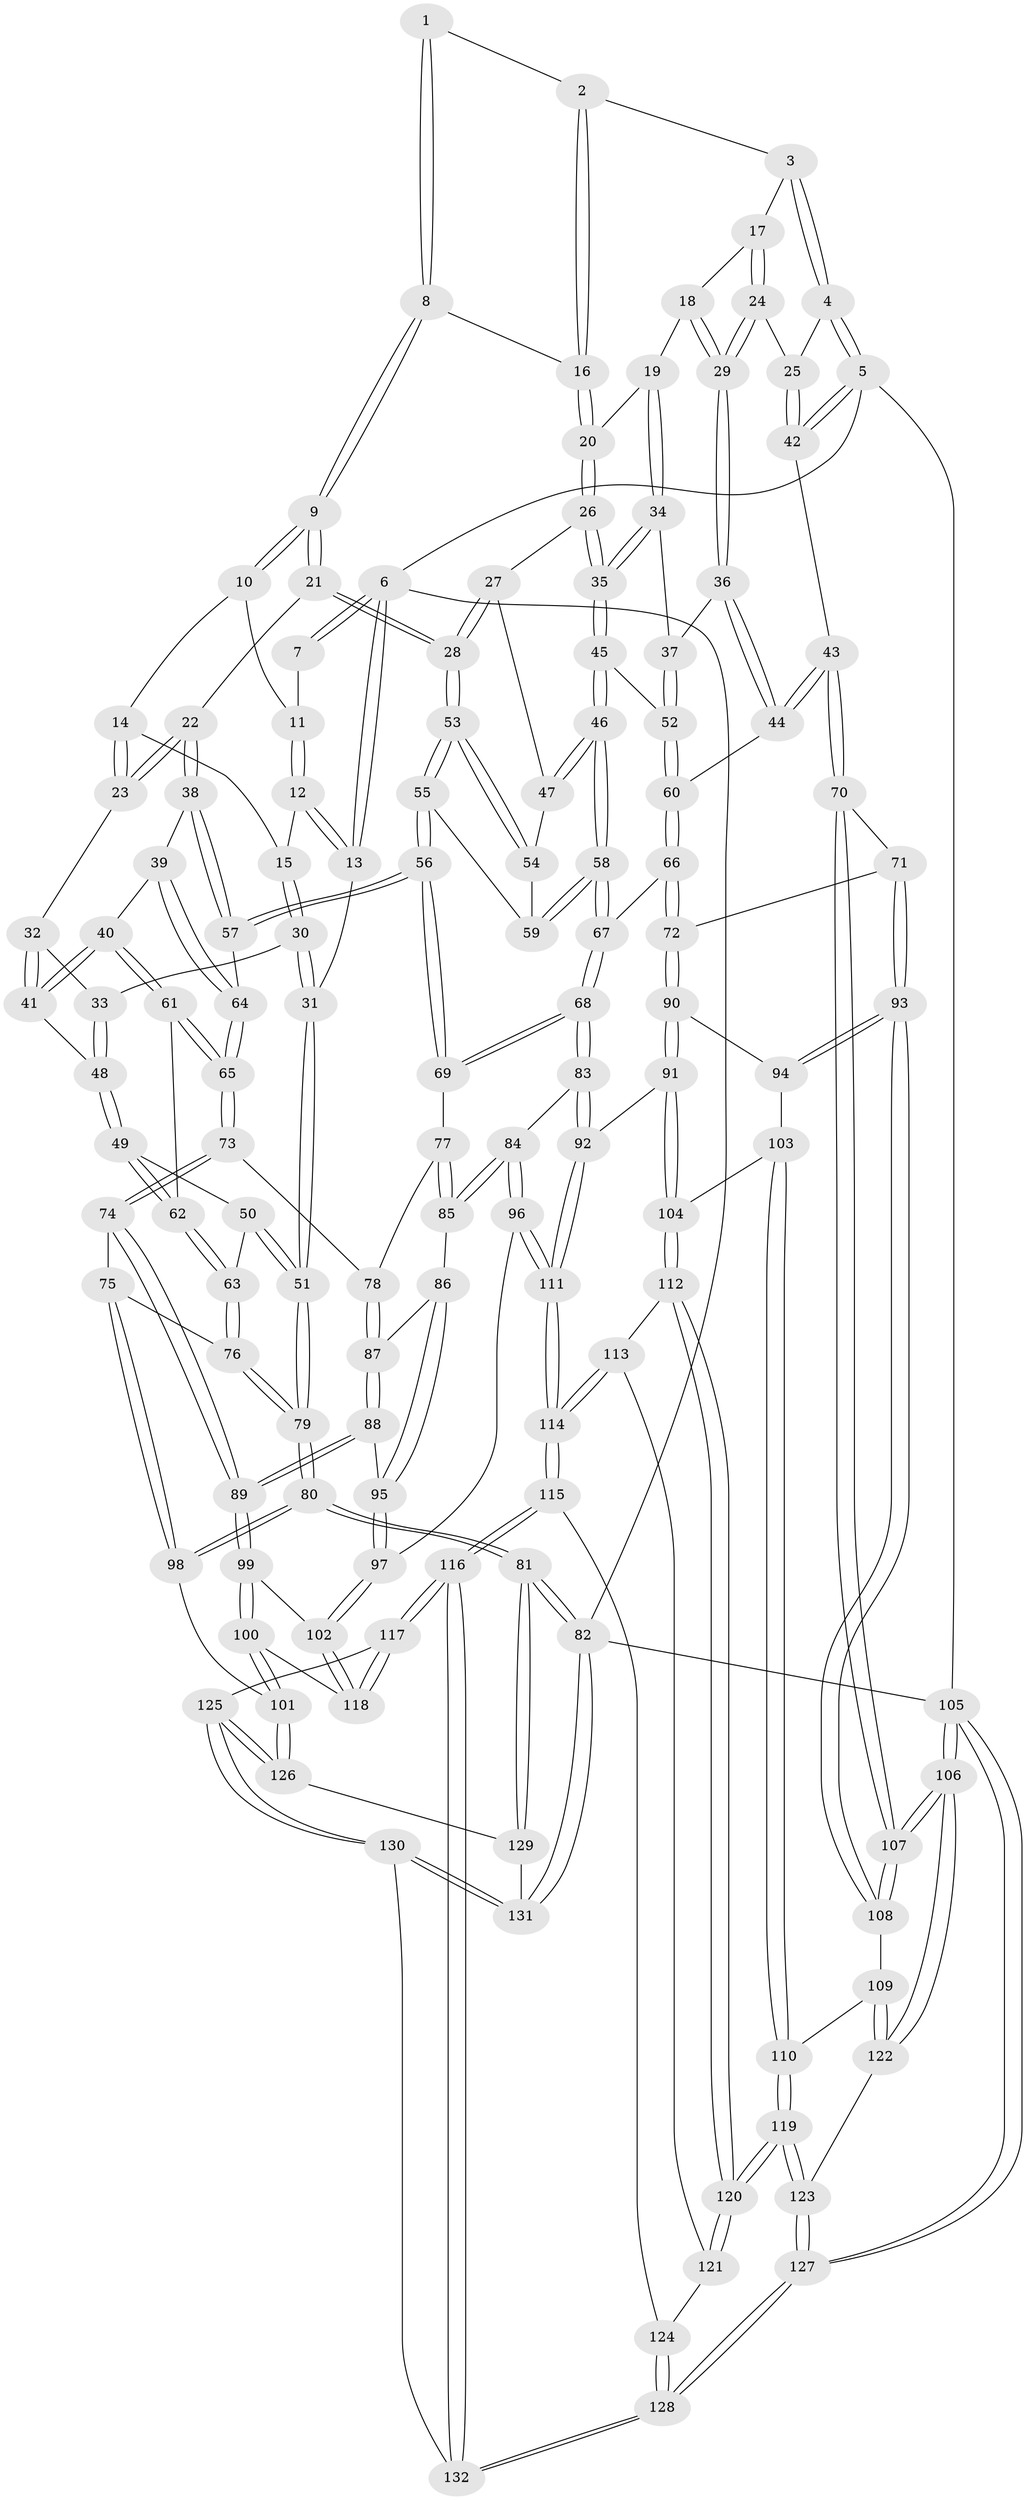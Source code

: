 // Generated by graph-tools (version 1.1) at 2025/27/03/09/25 03:27:16]
// undirected, 132 vertices, 327 edges
graph export_dot {
graph [start="1"]
  node [color=gray90,style=filled];
  1 [pos="+0.3323642920601136+0"];
  2 [pos="+0.7196859591494581+0"];
  3 [pos="+0.8160670817362188+0"];
  4 [pos="+1+0"];
  5 [pos="+1+0"];
  6 [pos="+0+0"];
  7 [pos="+0.13786188906975796+0"];
  8 [pos="+0.3717958658064137+0.08080846847040968"];
  9 [pos="+0.3534975066558711+0.14770746733764112"];
  10 [pos="+0.1835165378712984+0.013111005797786237"];
  11 [pos="+0.1425613922974229+0"];
  12 [pos="+0.059495260670735406+0.09581437704057244"];
  13 [pos="+0+0"];
  14 [pos="+0.17033664707229046+0.08695016914437169"];
  15 [pos="+0.07824044385969402+0.14553671157513887"];
  16 [pos="+0.6530665383684611+0.005894450128265765"];
  17 [pos="+0.8805087805872818+0.11928000547273963"];
  18 [pos="+0.7818415680844378+0.16074931097781445"];
  19 [pos="+0.7514088657313792+0.1541223177040894"];
  20 [pos="+0.6514379217345091+0.02880996468674852"];
  21 [pos="+0.3534525358803415+0.16685872214670128"];
  22 [pos="+0.3186759301945381+0.18770604953834424"];
  23 [pos="+0.23106313770742218+0.17235334898217433"];
  24 [pos="+0.9187349815017681+0.1794933518177105"];
  25 [pos="+0.9290711128004082+0.1806745272629638"];
  26 [pos="+0.5941224422445769+0.14394778000348582"];
  27 [pos="+0.5928355989749396+0.14499933243812324"];
  28 [pos="+0.40941125174393206+0.1978214035543574"];
  29 [pos="+0.8611232909353718+0.2332112006018481"];
  30 [pos="+0.07320991249759715+0.17075848935020174"];
  31 [pos="+0+0.25473361408642453"];
  32 [pos="+0.19297226509135135+0.18929378063986677"];
  33 [pos="+0.09602771589329423+0.1965904446608185"];
  34 [pos="+0.748003961115769+0.2123083355328016"];
  35 [pos="+0.6738907933980224+0.2548694050134647"];
  36 [pos="+0.8555587900077455+0.2471094958129002"];
  37 [pos="+0.7760857449860921+0.25484275842499854"];
  38 [pos="+0.3003968785184034+0.23111937076757205"];
  39 [pos="+0.2450811068433342+0.2964692006860261"];
  40 [pos="+0.22711904840361116+0.30095634381226216"];
  41 [pos="+0.1787411643743473+0.2711756583832142"];
  42 [pos="+1+0.31416232107189973"];
  43 [pos="+1+0.4313738881192011"];
  44 [pos="+0.8741832959435829+0.327570037595532"];
  45 [pos="+0.6793499264300396+0.29987155625644607"];
  46 [pos="+0.6597724376008863+0.32452308405195074"];
  47 [pos="+0.5718626439167618+0.25213772924799394"];
  48 [pos="+0.10385003595952125+0.2723849219986263"];
  49 [pos="+0.10203744427261902+0.2768419914532016"];
  50 [pos="+0.03805797747816278+0.2957412432816808"];
  51 [pos="+0+0.26454872519065664"];
  52 [pos="+0.7488530754869239+0.30368947180812006"];
  53 [pos="+0.45147806799211737+0.3081045836420994"];
  54 [pos="+0.557814952869842+0.2739765636989517"];
  55 [pos="+0.45043615929511216+0.3498955008743533"];
  56 [pos="+0.4297610549297309+0.4238751609531659"];
  57 [pos="+0.3615458477793731+0.4105196289707012"];
  58 [pos="+0.6381510330722616+0.374640799624256"];
  59 [pos="+0.5815164794619176+0.33596793593318985"];
  60 [pos="+0.8015933489240779+0.37346419009785814"];
  61 [pos="+0.14339666814251442+0.3964120589898272"];
  62 [pos="+0.13499770076643727+0.39624814476071246"];
  63 [pos="+0.06271029282664123+0.4432349539111509"];
  64 [pos="+0.29943562101524773+0.41721768245310414"];
  65 [pos="+0.24539507514524728+0.4517935882700626"];
  66 [pos="+0.7567764437532254+0.4905874779523715"];
  67 [pos="+0.6456276609417946+0.4774201626243042"];
  68 [pos="+0.5650620891153987+0.5229639421507595"];
  69 [pos="+0.44891909848611755+0.4555173624777547"];
  70 [pos="+1+0.45771087992171067"];
  71 [pos="+0.9053977147941313+0.5254887308543229"];
  72 [pos="+0.7692362281478923+0.5012827206884017"];
  73 [pos="+0.23920697460824614+0.5306317168433388"];
  74 [pos="+0.18459432731452344+0.5852216353256339"];
  75 [pos="+0.16954968934937062+0.5852880589935432"];
  76 [pos="+0.0423432769239488+0.46135405062386325"];
  77 [pos="+0.3788165210397225+0.535101834830289"];
  78 [pos="+0.24504329020409982+0.5328973883847477"];
  79 [pos="+0+0.5099564898536163"];
  80 [pos="+0+0.6912169796569366"];
  81 [pos="+0+1"];
  82 [pos="+0+1"];
  83 [pos="+0.5545390120833841+0.6167490825546528"];
  84 [pos="+0.41389243765934336+0.6558504186027366"];
  85 [pos="+0.3644099505127259+0.6014453303972579"];
  86 [pos="+0.33949900343103634+0.6086375716200538"];
  87 [pos="+0.31379005103074503+0.599978999927847"];
  88 [pos="+0.25346223683398095+0.6472633295047396"];
  89 [pos="+0.22186224655687592+0.6442150985326447"];
  90 [pos="+0.7649275450623638+0.6027793885030407"];
  91 [pos="+0.5943831287619695+0.669565221707386"];
  92 [pos="+0.5622364429226328+0.6366363933949047"];
  93 [pos="+0.8745212344346931+0.6933775929668128"];
  94 [pos="+0.7701311827988476+0.6483377276597282"];
  95 [pos="+0.30786628041347364+0.6708055101960291"];
  96 [pos="+0.3710782817494497+0.7369453465296812"];
  97 [pos="+0.34579563568448196+0.7459750002387121"];
  98 [pos="+0.001648275488007666+0.7355084883542578"];
  99 [pos="+0.21459396049647492+0.7205338521437773"];
  100 [pos="+0.14587239535801577+0.783399667595051"];
  101 [pos="+0.10171370353030418+0.8010868337876847"];
  102 [pos="+0.33755294109603556+0.7546305390111472"];
  103 [pos="+0.7533888366858893+0.6707092180577684"];
  104 [pos="+0.6443104875228512+0.7325713039883123"];
  105 [pos="+1+1"];
  106 [pos="+1+1"];
  107 [pos="+1+0.6622268194508946"];
  108 [pos="+0.902426773538438+0.7494418123449156"];
  109 [pos="+0.8905262111623455+0.7691583498473583"];
  110 [pos="+0.8100103473348136+0.8018249662305732"];
  111 [pos="+0.46928386859118343+0.7833013623923336"];
  112 [pos="+0.6465360228487186+0.7457280008615449"];
  113 [pos="+0.6093123138738206+0.7985088138212564"];
  114 [pos="+0.514023846376287+0.9068769963458078"];
  115 [pos="+0.5130462460706982+0.9121665786869575"];
  116 [pos="+0.4645148957082336+1"];
  117 [pos="+0.3188189913192862+0.8460394162943564"];
  118 [pos="+0.316581473634402+0.8323196829018398"];
  119 [pos="+0.766796900173783+0.8350504038345956"];
  120 [pos="+0.7639996992242989+0.8342020044682149"];
  121 [pos="+0.6772107038262096+0.8845209706631314"];
  122 [pos="+0.9160569049381614+0.8305220383185467"];
  123 [pos="+0.8115980581386937+1"];
  124 [pos="+0.666129582021876+0.8948803760298366"];
  125 [pos="+0.20008726971704094+0.9149294675451479"];
  126 [pos="+0.11904680216699863+0.8622509168728435"];
  127 [pos="+0.8299865604295343+1"];
  128 [pos="+0.8244702852976215+1"];
  129 [pos="+0.10545587583936757+0.8901065423276652"];
  130 [pos="+0.3034532769261787+1"];
  131 [pos="+0+1"];
  132 [pos="+0.46251542227817827+1"];
  1 -- 2;
  1 -- 8;
  1 -- 8;
  2 -- 3;
  2 -- 16;
  2 -- 16;
  3 -- 4;
  3 -- 4;
  3 -- 17;
  4 -- 5;
  4 -- 5;
  4 -- 25;
  5 -- 6;
  5 -- 42;
  5 -- 42;
  5 -- 105;
  6 -- 7;
  6 -- 7;
  6 -- 13;
  6 -- 13;
  6 -- 82;
  7 -- 11;
  8 -- 9;
  8 -- 9;
  8 -- 16;
  9 -- 10;
  9 -- 10;
  9 -- 21;
  9 -- 21;
  10 -- 11;
  10 -- 14;
  11 -- 12;
  11 -- 12;
  12 -- 13;
  12 -- 13;
  12 -- 15;
  13 -- 31;
  14 -- 15;
  14 -- 23;
  14 -- 23;
  15 -- 30;
  15 -- 30;
  16 -- 20;
  16 -- 20;
  17 -- 18;
  17 -- 24;
  17 -- 24;
  18 -- 19;
  18 -- 29;
  18 -- 29;
  19 -- 20;
  19 -- 34;
  19 -- 34;
  20 -- 26;
  20 -- 26;
  21 -- 22;
  21 -- 28;
  21 -- 28;
  22 -- 23;
  22 -- 23;
  22 -- 38;
  22 -- 38;
  23 -- 32;
  24 -- 25;
  24 -- 29;
  24 -- 29;
  25 -- 42;
  25 -- 42;
  26 -- 27;
  26 -- 35;
  26 -- 35;
  27 -- 28;
  27 -- 28;
  27 -- 47;
  28 -- 53;
  28 -- 53;
  29 -- 36;
  29 -- 36;
  30 -- 31;
  30 -- 31;
  30 -- 33;
  31 -- 51;
  31 -- 51;
  32 -- 33;
  32 -- 41;
  32 -- 41;
  33 -- 48;
  33 -- 48;
  34 -- 35;
  34 -- 35;
  34 -- 37;
  35 -- 45;
  35 -- 45;
  36 -- 37;
  36 -- 44;
  36 -- 44;
  37 -- 52;
  37 -- 52;
  38 -- 39;
  38 -- 57;
  38 -- 57;
  39 -- 40;
  39 -- 64;
  39 -- 64;
  40 -- 41;
  40 -- 41;
  40 -- 61;
  40 -- 61;
  41 -- 48;
  42 -- 43;
  43 -- 44;
  43 -- 44;
  43 -- 70;
  43 -- 70;
  44 -- 60;
  45 -- 46;
  45 -- 46;
  45 -- 52;
  46 -- 47;
  46 -- 47;
  46 -- 58;
  46 -- 58;
  47 -- 54;
  48 -- 49;
  48 -- 49;
  49 -- 50;
  49 -- 62;
  49 -- 62;
  50 -- 51;
  50 -- 51;
  50 -- 63;
  51 -- 79;
  51 -- 79;
  52 -- 60;
  52 -- 60;
  53 -- 54;
  53 -- 54;
  53 -- 55;
  53 -- 55;
  54 -- 59;
  55 -- 56;
  55 -- 56;
  55 -- 59;
  56 -- 57;
  56 -- 57;
  56 -- 69;
  56 -- 69;
  57 -- 64;
  58 -- 59;
  58 -- 59;
  58 -- 67;
  58 -- 67;
  60 -- 66;
  60 -- 66;
  61 -- 62;
  61 -- 65;
  61 -- 65;
  62 -- 63;
  62 -- 63;
  63 -- 76;
  63 -- 76;
  64 -- 65;
  64 -- 65;
  65 -- 73;
  65 -- 73;
  66 -- 67;
  66 -- 72;
  66 -- 72;
  67 -- 68;
  67 -- 68;
  68 -- 69;
  68 -- 69;
  68 -- 83;
  68 -- 83;
  69 -- 77;
  70 -- 71;
  70 -- 107;
  70 -- 107;
  71 -- 72;
  71 -- 93;
  71 -- 93;
  72 -- 90;
  72 -- 90;
  73 -- 74;
  73 -- 74;
  73 -- 78;
  74 -- 75;
  74 -- 89;
  74 -- 89;
  75 -- 76;
  75 -- 98;
  75 -- 98;
  76 -- 79;
  76 -- 79;
  77 -- 78;
  77 -- 85;
  77 -- 85;
  78 -- 87;
  78 -- 87;
  79 -- 80;
  79 -- 80;
  80 -- 81;
  80 -- 81;
  80 -- 98;
  80 -- 98;
  81 -- 82;
  81 -- 82;
  81 -- 129;
  81 -- 129;
  82 -- 105;
  82 -- 131;
  82 -- 131;
  83 -- 84;
  83 -- 92;
  83 -- 92;
  84 -- 85;
  84 -- 85;
  84 -- 96;
  84 -- 96;
  85 -- 86;
  86 -- 87;
  86 -- 95;
  86 -- 95;
  87 -- 88;
  87 -- 88;
  88 -- 89;
  88 -- 89;
  88 -- 95;
  89 -- 99;
  89 -- 99;
  90 -- 91;
  90 -- 91;
  90 -- 94;
  91 -- 92;
  91 -- 104;
  91 -- 104;
  92 -- 111;
  92 -- 111;
  93 -- 94;
  93 -- 94;
  93 -- 108;
  93 -- 108;
  94 -- 103;
  95 -- 97;
  95 -- 97;
  96 -- 97;
  96 -- 111;
  96 -- 111;
  97 -- 102;
  97 -- 102;
  98 -- 101;
  99 -- 100;
  99 -- 100;
  99 -- 102;
  100 -- 101;
  100 -- 101;
  100 -- 118;
  101 -- 126;
  101 -- 126;
  102 -- 118;
  102 -- 118;
  103 -- 104;
  103 -- 110;
  103 -- 110;
  104 -- 112;
  104 -- 112;
  105 -- 106;
  105 -- 106;
  105 -- 127;
  105 -- 127;
  106 -- 107;
  106 -- 107;
  106 -- 122;
  106 -- 122;
  107 -- 108;
  107 -- 108;
  108 -- 109;
  109 -- 110;
  109 -- 122;
  109 -- 122;
  110 -- 119;
  110 -- 119;
  111 -- 114;
  111 -- 114;
  112 -- 113;
  112 -- 120;
  112 -- 120;
  113 -- 114;
  113 -- 114;
  113 -- 121;
  114 -- 115;
  114 -- 115;
  115 -- 116;
  115 -- 116;
  115 -- 124;
  116 -- 117;
  116 -- 117;
  116 -- 132;
  116 -- 132;
  117 -- 118;
  117 -- 118;
  117 -- 125;
  119 -- 120;
  119 -- 120;
  119 -- 123;
  119 -- 123;
  120 -- 121;
  120 -- 121;
  121 -- 124;
  122 -- 123;
  123 -- 127;
  123 -- 127;
  124 -- 128;
  124 -- 128;
  125 -- 126;
  125 -- 126;
  125 -- 130;
  125 -- 130;
  126 -- 129;
  127 -- 128;
  127 -- 128;
  128 -- 132;
  128 -- 132;
  129 -- 131;
  130 -- 131;
  130 -- 131;
  130 -- 132;
}
